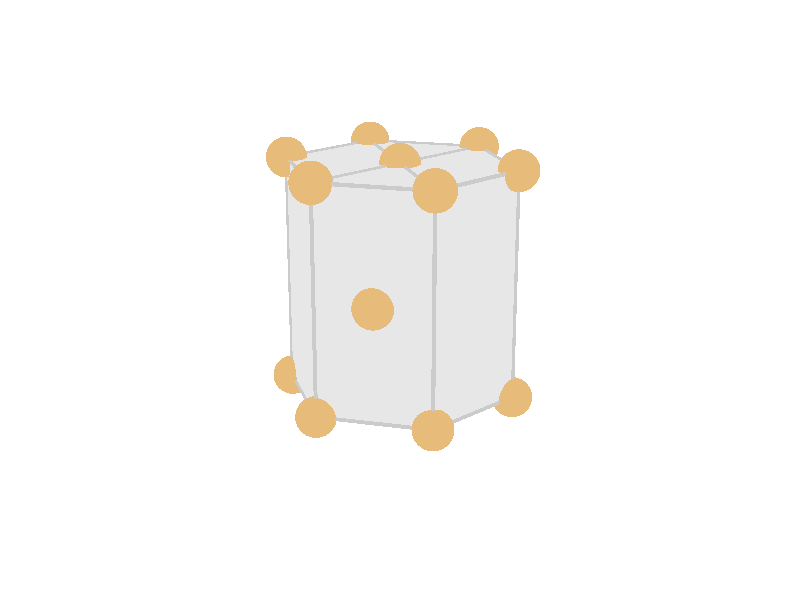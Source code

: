/*========================================================================================================
    Designation : HCP unit cell structure 
    Created on  : 21 December 2018
    Author      : Wassana Daeng-am
    Location    : Computational magnetism group, Physics Department, Mahasarakham university, Thailand
==========================================================================================================*/


#include "colors.inc"

camera {
  sky <0,0,1>
  location <30,-8,10>
  look_at <0,0,-0.6>
  angle 35
}

light_source {
  <40,-20,15>
  color rgb<1.0,1.0,1.0>
}

background { color rgb<1.0,1.0,1.0>}



#macro line (cx1,cy1,cz1 cx2,cy2,cz2)
cylinder { <cx1,cy1,cz1> <cx2,cy2,cz2>, 0.05 
           texture {pigment{ color Gray60}} 
           finish {phong  2 metallic diffuse 1.3 ambient 0}
           rotate z*0 no_shadow 
         }
#end

//top lines
line (2.5,1.5,3, -2.5,-1.5,3)
line (-2.5,1.5,3, 2.5,-1.5,3)

line (0,3,3, 2.5,1.5,3)
line (2.5,1.5,3, 2.5,-1.5,3)
line (2.5,-1.5,3, 0,-3,3)
line (0,-3,3, -2.5,-1.5,3)
line (-2.5,-1.5,3, -2.5,1.5,3)
line (-2.5,1.5,3, 0,3,3)

//middle lines
line (2.5,0,0, -1.2,2.2,0)
line (-1.2,2.2,0, -1.2,-2.2,0)
line (-1.2,-2.2,0, 2.5,0,0)

//bottom lines
line (2.5,1.5,-3, -2.5,-1.5,-3)
line (-2.5,1.5,-3, 2.5,-1.5,-3)

line (0,3,-3, 2.5,1.5,-3)
line (2.5,1.5,-3, 2.5,-1.5,-3)
line (2.5,-1.5,-3, 0,-3,-3)
line (0,-3,-3, -2.5,-1.5,-3)
line (-2.5,-1.5,-3, -2.5,1.5,-3)
line (-2.5,1.5,-3, 0,3,-3)

//z
line (0,3,3, 0,3,-3)
line (0,-3,3, 0,-3,-3)
line (2.5,1.5,3, 2.5,1.5,-3)
line (-2.5,1.5,3, -2.5,1.5,-3)
line (-2.5,-1.5,3, -2.5,-1.5,-3)
line (2.5,-1.5,3, 2.5,-1.5,-3)

//a
#macro a (cx3,cy3,cz3)
sphere { <cx3,cy3,cz3>, 0.52  
         texture {pigment{ color Gold}} 
         finish {reflection 0.01 specular 0.5 phong 0.6 phong_size 100 diffuse 0.9 ambient color<0.1,0.1,0.1> brilliance 2} 
         rotate z*0 no_shadow 
        }

#end

a (0,0,3)
a (0,3,3)
a (0,-3,3)
a (2.5,-1.5,3)
a (-2.5,1.5,3)
a (2.5,1.5,3)
a (-2.5,-1.5,3)

a (2.5,0,0)
a (-1.2,2.2,0)
a (-1.2,-2.2,0)

a (0,0,-3)
a (0,3,-3)
a (0,-3,-3)
a (2.5,-1.5,-3)
a (-2.5,1.5,-3)
a (2.5,1.5,-3)
a (-2.5,-1.5,-3)

polygon
      {  3, <2.5,0,0> <-1.2,2.2,0> <-1.2,-2.2,0>     
          texture {pigment{ color rgbf<0.8,0.8,0.8, 0.9>}} 
          finish {phong 1 metallic diffuse 1.3 ambient 3}}  
    
prism {  -3,3,6, <0,3> <2.5,1.5> <2.5,-1.5> <0,-3> <-2.5,-1.5> <-2.5,1.5> 
         texture {pigment{ color rgbf<0.8,0.8,0.8, 0.9>}} 
         finish {phong 1 metallic diffuse 1.3 ambient 3} 
         rotate z*0 rotate x*-270 no_shadow }
      
      
      
